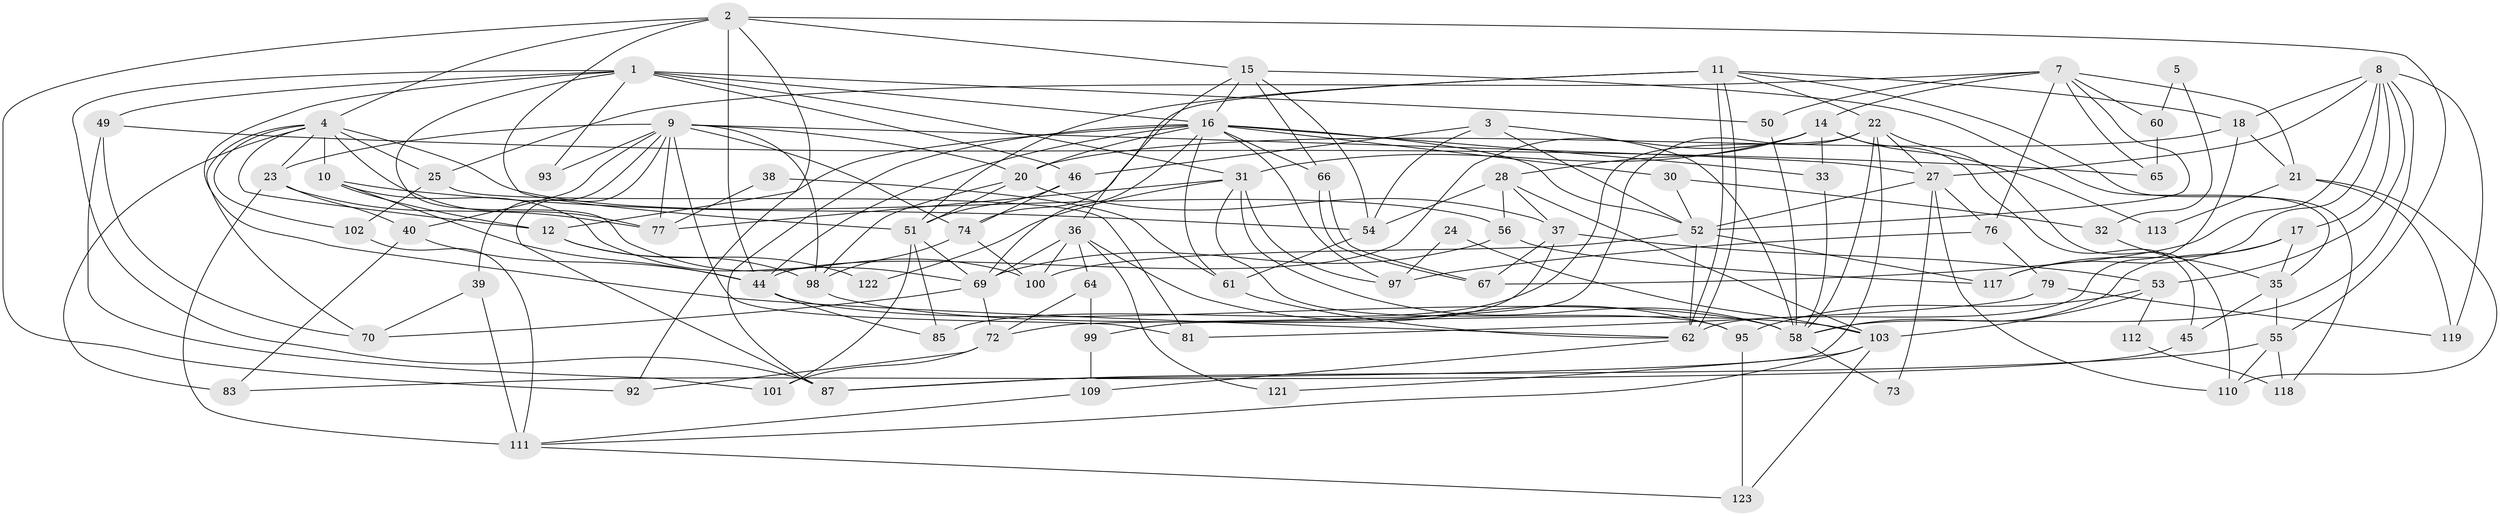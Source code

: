 // original degree distribution, {4: 0.2926829268292683, 2: 0.12195121951219512, 5: 0.1951219512195122, 3: 0.2764227642276423, 7: 0.06504065040650407, 6: 0.032520325203252036, 8: 0.016260162601626018}
// Generated by graph-tools (version 1.1) at 2025/19/03/04/25 18:19:00]
// undirected, 86 vertices, 203 edges
graph export_dot {
graph [start="1"]
  node [color=gray90,style=filled];
  1 [super="+68+6"];
  2 [super="+29"];
  3 [super="+71"];
  4 [super="+13+47"];
  5;
  7 [super="+116+94"];
  8 [super="+34+19"];
  9 [super="+88+89"];
  10;
  11;
  12;
  14 [super="+91"];
  15 [super="+96"];
  16 [super="+43+41"];
  17;
  18 [super="+57"];
  20 [super="+82"];
  21;
  22 [super="+26"];
  23;
  24;
  25;
  27;
  28;
  30;
  31 [super="+59"];
  32;
  33;
  35;
  36;
  37;
  38;
  39 [super="+104"];
  40;
  44 [super="+48"];
  45;
  46;
  49;
  50;
  51;
  52 [super="+80"];
  53 [super="+78"];
  54;
  55;
  56;
  58 [super="+63"];
  60;
  61;
  62 [super="+120"];
  64;
  65;
  66;
  67;
  69 [super="+107"];
  70;
  72 [super="+106"];
  73;
  74 [super="+75"];
  76;
  77;
  79;
  81;
  83;
  85 [super="+105"];
  87;
  92;
  93;
  95;
  97;
  98;
  99;
  100;
  101;
  102;
  103 [super="+114"];
  109;
  110;
  111;
  112;
  113;
  117;
  118;
  119;
  121;
  122;
  123;
  1 -- 16 [weight=2];
  1 -- 62;
  1 -- 49;
  1 -- 100;
  1 -- 87;
  1 -- 46;
  1 -- 31;
  1 -- 50;
  1 -- 93;
  2 -- 51;
  2 -- 55;
  2 -- 12;
  2 -- 92;
  2 -- 44;
  2 -- 15;
  2 -- 4;
  3 -- 46;
  3 -- 58;
  3 -- 52;
  3 -- 54;
  4 -- 25 [weight=2];
  4 -- 83;
  4 -- 56;
  4 -- 23;
  4 -- 102;
  4 -- 70;
  4 -- 10;
  4 -- 12;
  4 -- 77;
  5 -- 32;
  5 -- 60;
  7 -- 25;
  7 -- 50;
  7 -- 60;
  7 -- 65;
  7 -- 21;
  7 -- 52;
  7 -- 76;
  7 -- 14;
  8 -- 117;
  8 -- 18;
  8 -- 67;
  8 -- 53;
  8 -- 58;
  8 -- 27;
  8 -- 17;
  8 -- 119;
  9 -- 98;
  9 -- 81;
  9 -- 20;
  9 -- 23;
  9 -- 93;
  9 -- 39;
  9 -- 74;
  9 -- 27;
  9 -- 77;
  9 -- 40;
  9 -- 87;
  10 -- 54;
  10 -- 12;
  10 -- 44;
  10 -- 69;
  11 -- 51;
  11 -- 62;
  11 -- 62;
  11 -- 22;
  11 -- 118;
  11 -- 74;
  11 -- 18;
  12 -- 98;
  12 -- 122;
  14 -- 33;
  14 -- 45;
  14 -- 113;
  14 -- 28;
  14 -- 44;
  14 -- 31;
  15 -- 54;
  15 -- 36;
  15 -- 16;
  15 -- 66;
  15 -- 35;
  16 -- 20;
  16 -- 30;
  16 -- 33;
  16 -- 52;
  16 -- 92;
  16 -- 97;
  16 -- 66;
  16 -- 87;
  16 -- 61;
  16 -- 69;
  16 -- 44;
  17 -- 35;
  17 -- 117;
  17 -- 58;
  18 -- 20;
  18 -- 21;
  18 -- 62;
  20 -- 98;
  20 -- 51;
  20 -- 37;
  21 -- 110;
  21 -- 113;
  21 -- 119;
  22 -- 85 [weight=2];
  22 -- 58;
  22 -- 72;
  22 -- 87;
  22 -- 27;
  22 -- 110;
  23 -- 40;
  23 -- 77;
  23 -- 111;
  24 -- 97;
  24 -- 103;
  25 -- 81;
  25 -- 102;
  27 -- 52;
  27 -- 73;
  27 -- 76;
  27 -- 110;
  28 -- 37;
  28 -- 54;
  28 -- 56;
  28 -- 103;
  30 -- 52;
  30 -- 32;
  31 -- 97;
  31 -- 122;
  31 -- 95;
  31 -- 58;
  31 -- 77;
  32 -- 35;
  33 -- 58;
  35 -- 45;
  35 -- 55;
  36 -- 69;
  36 -- 64;
  36 -- 95;
  36 -- 100;
  36 -- 121;
  37 -- 67;
  37 -- 53;
  37 -- 99;
  38 -- 77;
  38 -- 61;
  39 -- 111 [weight=2];
  39 -- 70;
  40 -- 44;
  40 -- 83;
  44 -- 85;
  44 -- 58;
  45 -- 83;
  46 -- 51;
  46 -- 74;
  49 -- 70;
  49 -- 65;
  49 -- 101;
  50 -- 58;
  51 -- 69;
  51 -- 85;
  51 -- 101;
  52 -- 62 [weight=2];
  52 -- 100;
  52 -- 117;
  53 -- 95;
  53 -- 112;
  53 -- 103;
  54 -- 61;
  55 -- 110;
  55 -- 87;
  55 -- 118;
  56 -- 117;
  56 -- 69;
  58 -- 73;
  60 -- 65;
  61 -- 62;
  62 -- 109;
  64 -- 99;
  64 -- 72;
  66 -- 67;
  66 -- 67;
  69 -- 72;
  69 -- 70;
  72 -- 92;
  72 -- 101;
  74 -- 100;
  74 -- 98;
  76 -- 79;
  76 -- 97;
  79 -- 119;
  79 -- 81;
  95 -- 123;
  98 -- 103;
  99 -- 109;
  102 -- 111;
  103 -- 123;
  103 -- 121;
  103 -- 111;
  109 -- 111;
  111 -- 123;
  112 -- 118;
}
